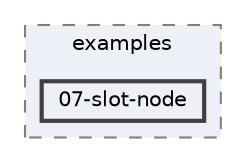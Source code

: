 digraph "external/spine-runtimes/spine-godot/example-v4-csharp/examples/07-slot-node"
{
 // LATEX_PDF_SIZE
  bgcolor="transparent";
  edge [fontname=Helvetica,fontsize=10,labelfontname=Helvetica,labelfontsize=10];
  node [fontname=Helvetica,fontsize=10,shape=box,height=0.2,width=0.4];
  compound=true
  subgraph clusterdir_e143436536c0b8b0682d2ba1a292d948 {
    graph [ bgcolor="#edf0f7", pencolor="grey50", label="examples", fontname=Helvetica,fontsize=10 style="filled,dashed", URL="dir_e143436536c0b8b0682d2ba1a292d948.html",tooltip=""]
  dir_b13dc68ba03ba2742a8ea0eda27e1036 [label="07-slot-node", fillcolor="#edf0f7", color="grey25", style="filled,bold", URL="dir_b13dc68ba03ba2742a8ea0eda27e1036.html",tooltip=""];
  }
}
